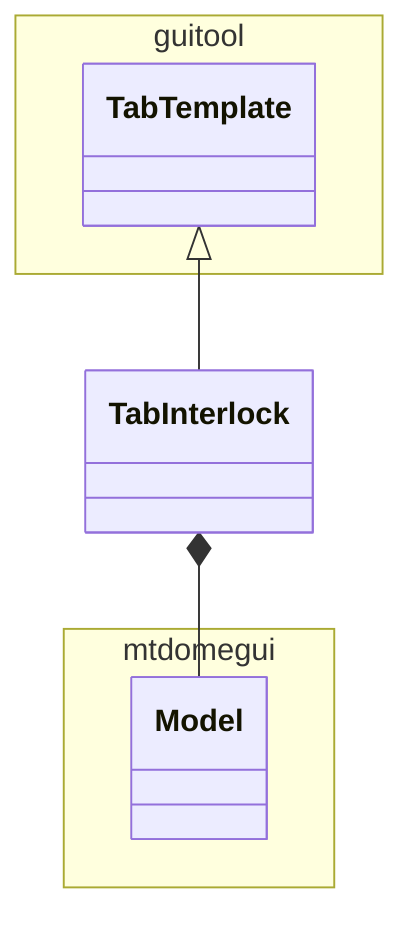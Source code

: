 classDiagram

namespace guitool {
  class TabTemplate
}

namespace mtdomegui {
  class Model
}

TabTemplate <|-- TabInterlock

TabInterlock *-- Model